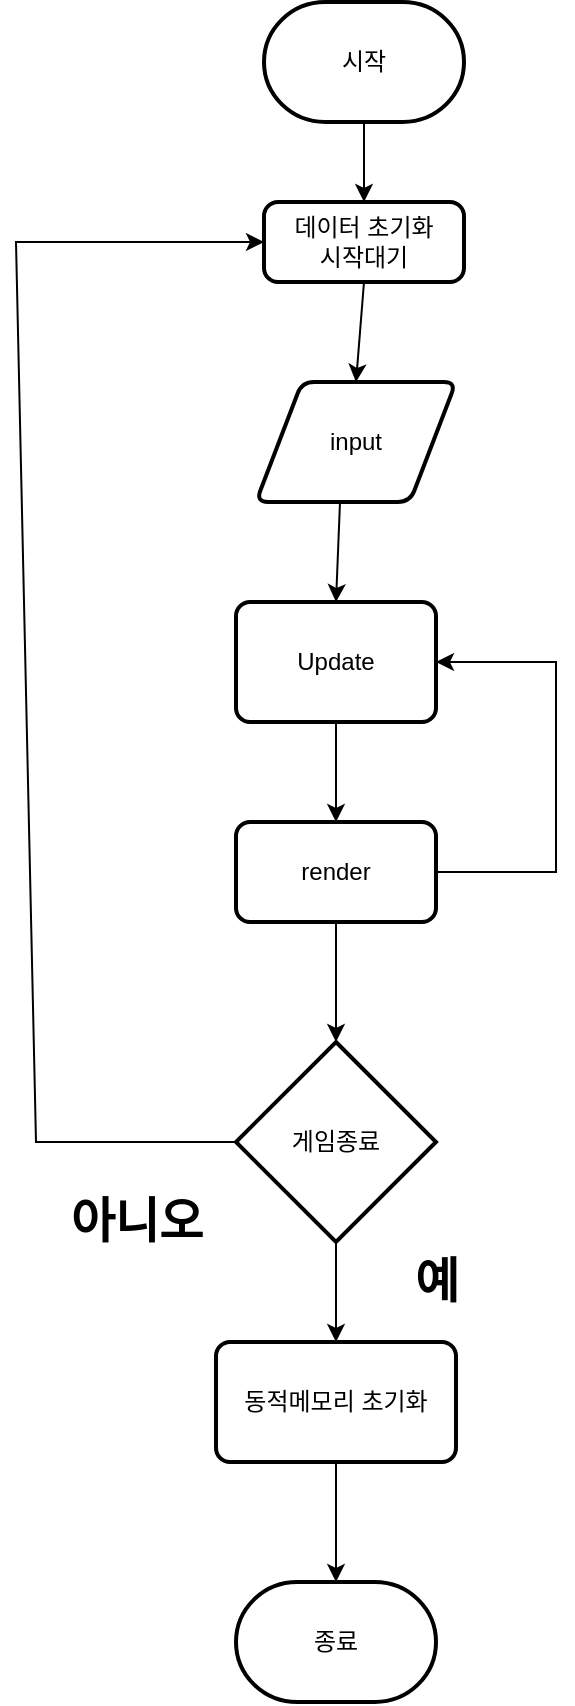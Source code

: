 <mxfile version="18.0.2" type="github">
  <diagram id="Pq8_UguIl1jiQbbaR-0s" name="Page-1">
    <mxGraphModel dx="1151" dy="1253" grid="1" gridSize="10" guides="1" tooltips="1" connect="1" arrows="1" fold="1" page="1" pageScale="1" pageWidth="827" pageHeight="1169" math="0" shadow="0">
      <root>
        <mxCell id="0" />
        <mxCell id="1" parent="0" />
        <mxCell id="qGf3A29zh5kZmXvnMoc3-1" value="시작" style="strokeWidth=2;html=1;shape=mxgraph.flowchart.terminator;whiteSpace=wrap;" vertex="1" parent="1">
          <mxGeometry x="364" y="90" width="100" height="60" as="geometry" />
        </mxCell>
        <mxCell id="qGf3A29zh5kZmXvnMoc3-3" value="input" style="shape=parallelogram;html=1;strokeWidth=2;perimeter=parallelogramPerimeter;whiteSpace=wrap;rounded=1;arcSize=12;size=0.23;" vertex="1" parent="1">
          <mxGeometry x="360" y="280" width="100" height="60" as="geometry" />
        </mxCell>
        <mxCell id="qGf3A29zh5kZmXvnMoc3-4" value="Update" style="rounded=1;whiteSpace=wrap;html=1;absoluteArcSize=1;arcSize=14;strokeWidth=2;" vertex="1" parent="1">
          <mxGeometry x="350" y="390" width="100" height="60" as="geometry" />
        </mxCell>
        <mxCell id="qGf3A29zh5kZmXvnMoc3-5" value="데이터 초기화&lt;br&gt;시작대기" style="rounded=1;whiteSpace=wrap;html=1;absoluteArcSize=1;arcSize=14;strokeWidth=2;" vertex="1" parent="1">
          <mxGeometry x="364" y="190" width="100" height="40" as="geometry" />
        </mxCell>
        <mxCell id="qGf3A29zh5kZmXvnMoc3-8" value="&lt;font style=&quot;vertical-align: inherit;&quot;&gt;&lt;font style=&quot;vertical-align: inherit;&quot;&gt;동적메모리 초기화&lt;/font&gt;&lt;/font&gt;" style="rounded=1;whiteSpace=wrap;html=1;absoluteArcSize=1;arcSize=14;strokeWidth=2;" vertex="1" parent="1">
          <mxGeometry x="340" y="760" width="120" height="60" as="geometry" />
        </mxCell>
        <mxCell id="qGf3A29zh5kZmXvnMoc3-10" value="" style="endArrow=classic;html=1;rounded=0;exitX=0.5;exitY=1;exitDx=0;exitDy=0;exitPerimeter=0;entryX=0.5;entryY=0;entryDx=0;entryDy=0;" edge="1" parent="1" source="qGf3A29zh5kZmXvnMoc3-1" target="qGf3A29zh5kZmXvnMoc3-5">
          <mxGeometry width="50" height="50" relative="1" as="geometry">
            <mxPoint x="390" y="450" as="sourcePoint" />
            <mxPoint x="440" y="400" as="targetPoint" />
          </mxGeometry>
        </mxCell>
        <mxCell id="qGf3A29zh5kZmXvnMoc3-11" value="" style="endArrow=classic;html=1;rounded=0;exitX=0.5;exitY=1;exitDx=0;exitDy=0;entryX=0.5;entryY=0;entryDx=0;entryDy=0;" edge="1" parent="1" source="qGf3A29zh5kZmXvnMoc3-5" target="qGf3A29zh5kZmXvnMoc3-3">
          <mxGeometry width="50" height="50" relative="1" as="geometry">
            <mxPoint x="424" y="160" as="sourcePoint" />
            <mxPoint x="424" y="200" as="targetPoint" />
          </mxGeometry>
        </mxCell>
        <mxCell id="qGf3A29zh5kZmXvnMoc3-12" value="" style="endArrow=classic;html=1;rounded=0;exitX=0.42;exitY=1;exitDx=0;exitDy=0;exitPerimeter=0;entryX=0.5;entryY=0;entryDx=0;entryDy=0;" edge="1" parent="1" source="qGf3A29zh5kZmXvnMoc3-3" target="qGf3A29zh5kZmXvnMoc3-4">
          <mxGeometry width="50" height="50" relative="1" as="geometry">
            <mxPoint x="434" y="170" as="sourcePoint" />
            <mxPoint x="434" y="210" as="targetPoint" />
          </mxGeometry>
        </mxCell>
        <mxCell id="qGf3A29zh5kZmXvnMoc3-13" value="" style="endArrow=classic;html=1;rounded=0;exitX=0.5;exitY=1;exitDx=0;exitDy=0;entryX=0.5;entryY=0;entryDx=0;entryDy=0;" edge="1" parent="1" source="qGf3A29zh5kZmXvnMoc3-4" target="qGf3A29zh5kZmXvnMoc3-26">
          <mxGeometry width="50" height="50" relative="1" as="geometry">
            <mxPoint x="412" y="350" as="sourcePoint" />
            <mxPoint x="400" y="490" as="targetPoint" />
          </mxGeometry>
        </mxCell>
        <mxCell id="qGf3A29zh5kZmXvnMoc3-18" value="&lt;font style=&quot;vertical-align: inherit;&quot;&gt;&lt;font style=&quot;vertical-align: inherit;&quot;&gt;게임종료&lt;/font&gt;&lt;/font&gt;" style="strokeWidth=2;html=1;shape=mxgraph.flowchart.decision;whiteSpace=wrap;" vertex="1" parent="1">
          <mxGeometry x="350" y="610" width="100" height="100" as="geometry" />
        </mxCell>
        <mxCell id="qGf3A29zh5kZmXvnMoc3-21" value="&lt;font style=&quot;vertical-align: inherit;&quot;&gt;&lt;font style=&quot;vertical-align: inherit;&quot;&gt;예&lt;/font&gt;&lt;/font&gt;" style="text;strokeColor=none;fillColor=none;html=1;fontSize=24;fontStyle=1;verticalAlign=middle;align=center;" vertex="1" parent="1">
          <mxGeometry x="400" y="710" width="100" height="40" as="geometry" />
        </mxCell>
        <mxCell id="qGf3A29zh5kZmXvnMoc3-22" value="" style="endArrow=classic;html=1;rounded=0;exitX=0.5;exitY=1;exitDx=0;exitDy=0;exitPerimeter=0;entryX=0.5;entryY=0;entryDx=0;entryDy=0;" edge="1" parent="1" source="qGf3A29zh5kZmXvnMoc3-18" target="qGf3A29zh5kZmXvnMoc3-8">
          <mxGeometry width="50" height="50" relative="1" as="geometry">
            <mxPoint x="400" y="860" as="sourcePoint" />
            <mxPoint x="450" y="810" as="targetPoint" />
          </mxGeometry>
        </mxCell>
        <mxCell id="qGf3A29zh5kZmXvnMoc3-24" value="&lt;font style=&quot;vertical-align: inherit;&quot;&gt;&lt;font style=&quot;vertical-align: inherit;&quot;&gt;아니오&lt;/font&gt;&lt;/font&gt;" style="text;strokeColor=none;fillColor=none;html=1;fontSize=24;fontStyle=1;verticalAlign=middle;align=center;" vertex="1" parent="1">
          <mxGeometry x="250" y="680" width="100" height="40" as="geometry" />
        </mxCell>
        <mxCell id="qGf3A29zh5kZmXvnMoc3-25" value="" style="endArrow=classic;html=1;rounded=0;exitX=0;exitY=0.5;exitDx=0;exitDy=0;exitPerimeter=0;entryX=0;entryY=0.5;entryDx=0;entryDy=0;" edge="1" parent="1" source="qGf3A29zh5kZmXvnMoc3-18" target="qGf3A29zh5kZmXvnMoc3-5">
          <mxGeometry width="50" height="50" relative="1" as="geometry">
            <mxPoint x="400" y="860" as="sourcePoint" />
            <mxPoint x="450" y="810" as="targetPoint" />
            <Array as="points">
              <mxPoint x="250" y="660" />
              <mxPoint x="240" y="210" />
            </Array>
          </mxGeometry>
        </mxCell>
        <mxCell id="qGf3A29zh5kZmXvnMoc3-33" style="edgeStyle=orthogonalEdgeStyle;rounded=0;orthogonalLoop=1;jettySize=auto;html=1;exitX=1;exitY=0.5;exitDx=0;exitDy=0;entryX=1;entryY=0.5;entryDx=0;entryDy=0;" edge="1" parent="1" source="qGf3A29zh5kZmXvnMoc3-26" target="qGf3A29zh5kZmXvnMoc3-4">
          <mxGeometry relative="1" as="geometry">
            <mxPoint x="500" y="525" as="targetPoint" />
            <Array as="points">
              <mxPoint x="510" y="525" />
              <mxPoint x="510" y="420" />
            </Array>
          </mxGeometry>
        </mxCell>
        <mxCell id="qGf3A29zh5kZmXvnMoc3-26" value="render" style="rounded=1;whiteSpace=wrap;html=1;absoluteArcSize=1;arcSize=14;strokeWidth=2;" vertex="1" parent="1">
          <mxGeometry x="350" y="500" width="100" height="50" as="geometry" />
        </mxCell>
        <mxCell id="qGf3A29zh5kZmXvnMoc3-30" value="" style="endArrow=classic;html=1;rounded=0;exitX=0.5;exitY=1;exitDx=0;exitDy=0;entryX=0.5;entryY=0;entryDx=0;entryDy=0;entryPerimeter=0;" edge="1" parent="1" source="qGf3A29zh5kZmXvnMoc3-26" target="qGf3A29zh5kZmXvnMoc3-18">
          <mxGeometry width="50" height="50" relative="1" as="geometry">
            <mxPoint x="400" y="660" as="sourcePoint" />
            <mxPoint x="450" y="610" as="targetPoint" />
          </mxGeometry>
        </mxCell>
        <mxCell id="qGf3A29zh5kZmXvnMoc3-31" value="종료" style="strokeWidth=2;html=1;shape=mxgraph.flowchart.terminator;whiteSpace=wrap;" vertex="1" parent="1">
          <mxGeometry x="350" y="880" width="100" height="60" as="geometry" />
        </mxCell>
        <mxCell id="qGf3A29zh5kZmXvnMoc3-34" value="" style="endArrow=classic;html=1;rounded=0;exitX=0.5;exitY=1;exitDx=0;exitDy=0;entryX=0.5;entryY=0;entryDx=0;entryDy=0;entryPerimeter=0;" edge="1" parent="1" source="qGf3A29zh5kZmXvnMoc3-8" target="qGf3A29zh5kZmXvnMoc3-31">
          <mxGeometry width="50" height="50" relative="1" as="geometry">
            <mxPoint x="400" y="760" as="sourcePoint" />
            <mxPoint x="450" y="710" as="targetPoint" />
          </mxGeometry>
        </mxCell>
      </root>
    </mxGraphModel>
  </diagram>
</mxfile>
